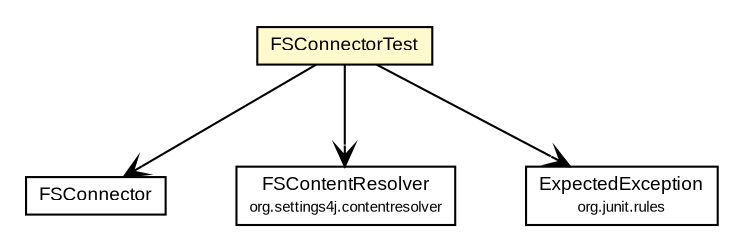 #!/usr/local/bin/dot
#
# Class diagram 
# Generated by UMLGraph version R5_6-24-gf6e263 (http://www.umlgraph.org/)
#

digraph G {
	edge [fontname="arial",fontsize=10,labelfontname="arial",labelfontsize=10];
	node [fontname="arial",fontsize=10,shape=plaintext];
	nodesep=0.25;
	ranksep=0.5;
	// org.settings4j.connector.FSConnectorTest
	c956 [label=<<table title="org.settings4j.connector.FSConnectorTest" border="0" cellborder="1" cellspacing="0" cellpadding="2" port="p" bgcolor="lemonChiffon" href="./FSConnectorTest.html">
		<tr><td><table border="0" cellspacing="0" cellpadding="1">
<tr><td align="center" balign="center"> FSConnectorTest </td></tr>
		</table></td></tr>
		</table>>, URL="./FSConnectorTest.html", fontname="arial", fontcolor="black", fontsize=9.0];
	// org.settings4j.connector.FSConnectorTest NAVASSOC org.settings4j.connector.FSConnector
	c956:p -> c980:p [taillabel="", label="", headlabel="", fontname="arial", fontcolor="black", fontsize=10.0, color="black", arrowhead=open];
	// org.settings4j.connector.FSConnectorTest NAVASSOC org.settings4j.contentresolver.FSContentResolver
	c956:p -> c981:p [taillabel="", label="", headlabel="", fontname="arial", fontcolor="black", fontsize=10.0, color="black", arrowhead=open];
	// org.settings4j.connector.FSConnectorTest NAVASSOC org.junit.rules.ExpectedException
	c956:p -> c982:p [taillabel="", label="", headlabel="", fontname="arial", fontcolor="black", fontsize=10.0, color="black", arrowhead=open];
	// org.settings4j.contentresolver.FSContentResolver
	c981 [label=<<table title="org.settings4j.contentresolver.FSContentResolver" border="0" cellborder="1" cellspacing="0" cellpadding="2" port="p">
		<tr><td><table border="0" cellspacing="0" cellpadding="1">
<tr><td align="center" balign="center"> FSContentResolver </td></tr>
<tr><td align="center" balign="center"><font point-size="7.0"> org.settings4j.contentresolver </font></td></tr>
		</table></td></tr>
		</table>>, URL="null", fontname="arial", fontcolor="black", fontsize=9.0];
	// org.junit.rules.ExpectedException
	c982 [label=<<table title="org.junit.rules.ExpectedException" border="0" cellborder="1" cellspacing="0" cellpadding="2" port="p">
		<tr><td><table border="0" cellspacing="0" cellpadding="1">
<tr><td align="center" balign="center"> ExpectedException </td></tr>
<tr><td align="center" balign="center"><font point-size="7.0"> org.junit.rules </font></td></tr>
		</table></td></tr>
		</table>>, URL="null", fontname="arial", fontcolor="black", fontsize=9.0];
	// org.settings4j.connector.FSConnector
	c980 [label=<<table title="org.settings4j.connector.FSConnector" border="0" cellborder="1" cellspacing="0" cellpadding="2" port="p">
		<tr><td><table border="0" cellspacing="0" cellpadding="1">
<tr><td align="center" balign="center"> FSConnector </td></tr>
		</table></td></tr>
		</table>>, URL="null", fontname="arial", fontcolor="black", fontsize=9.0];
}

